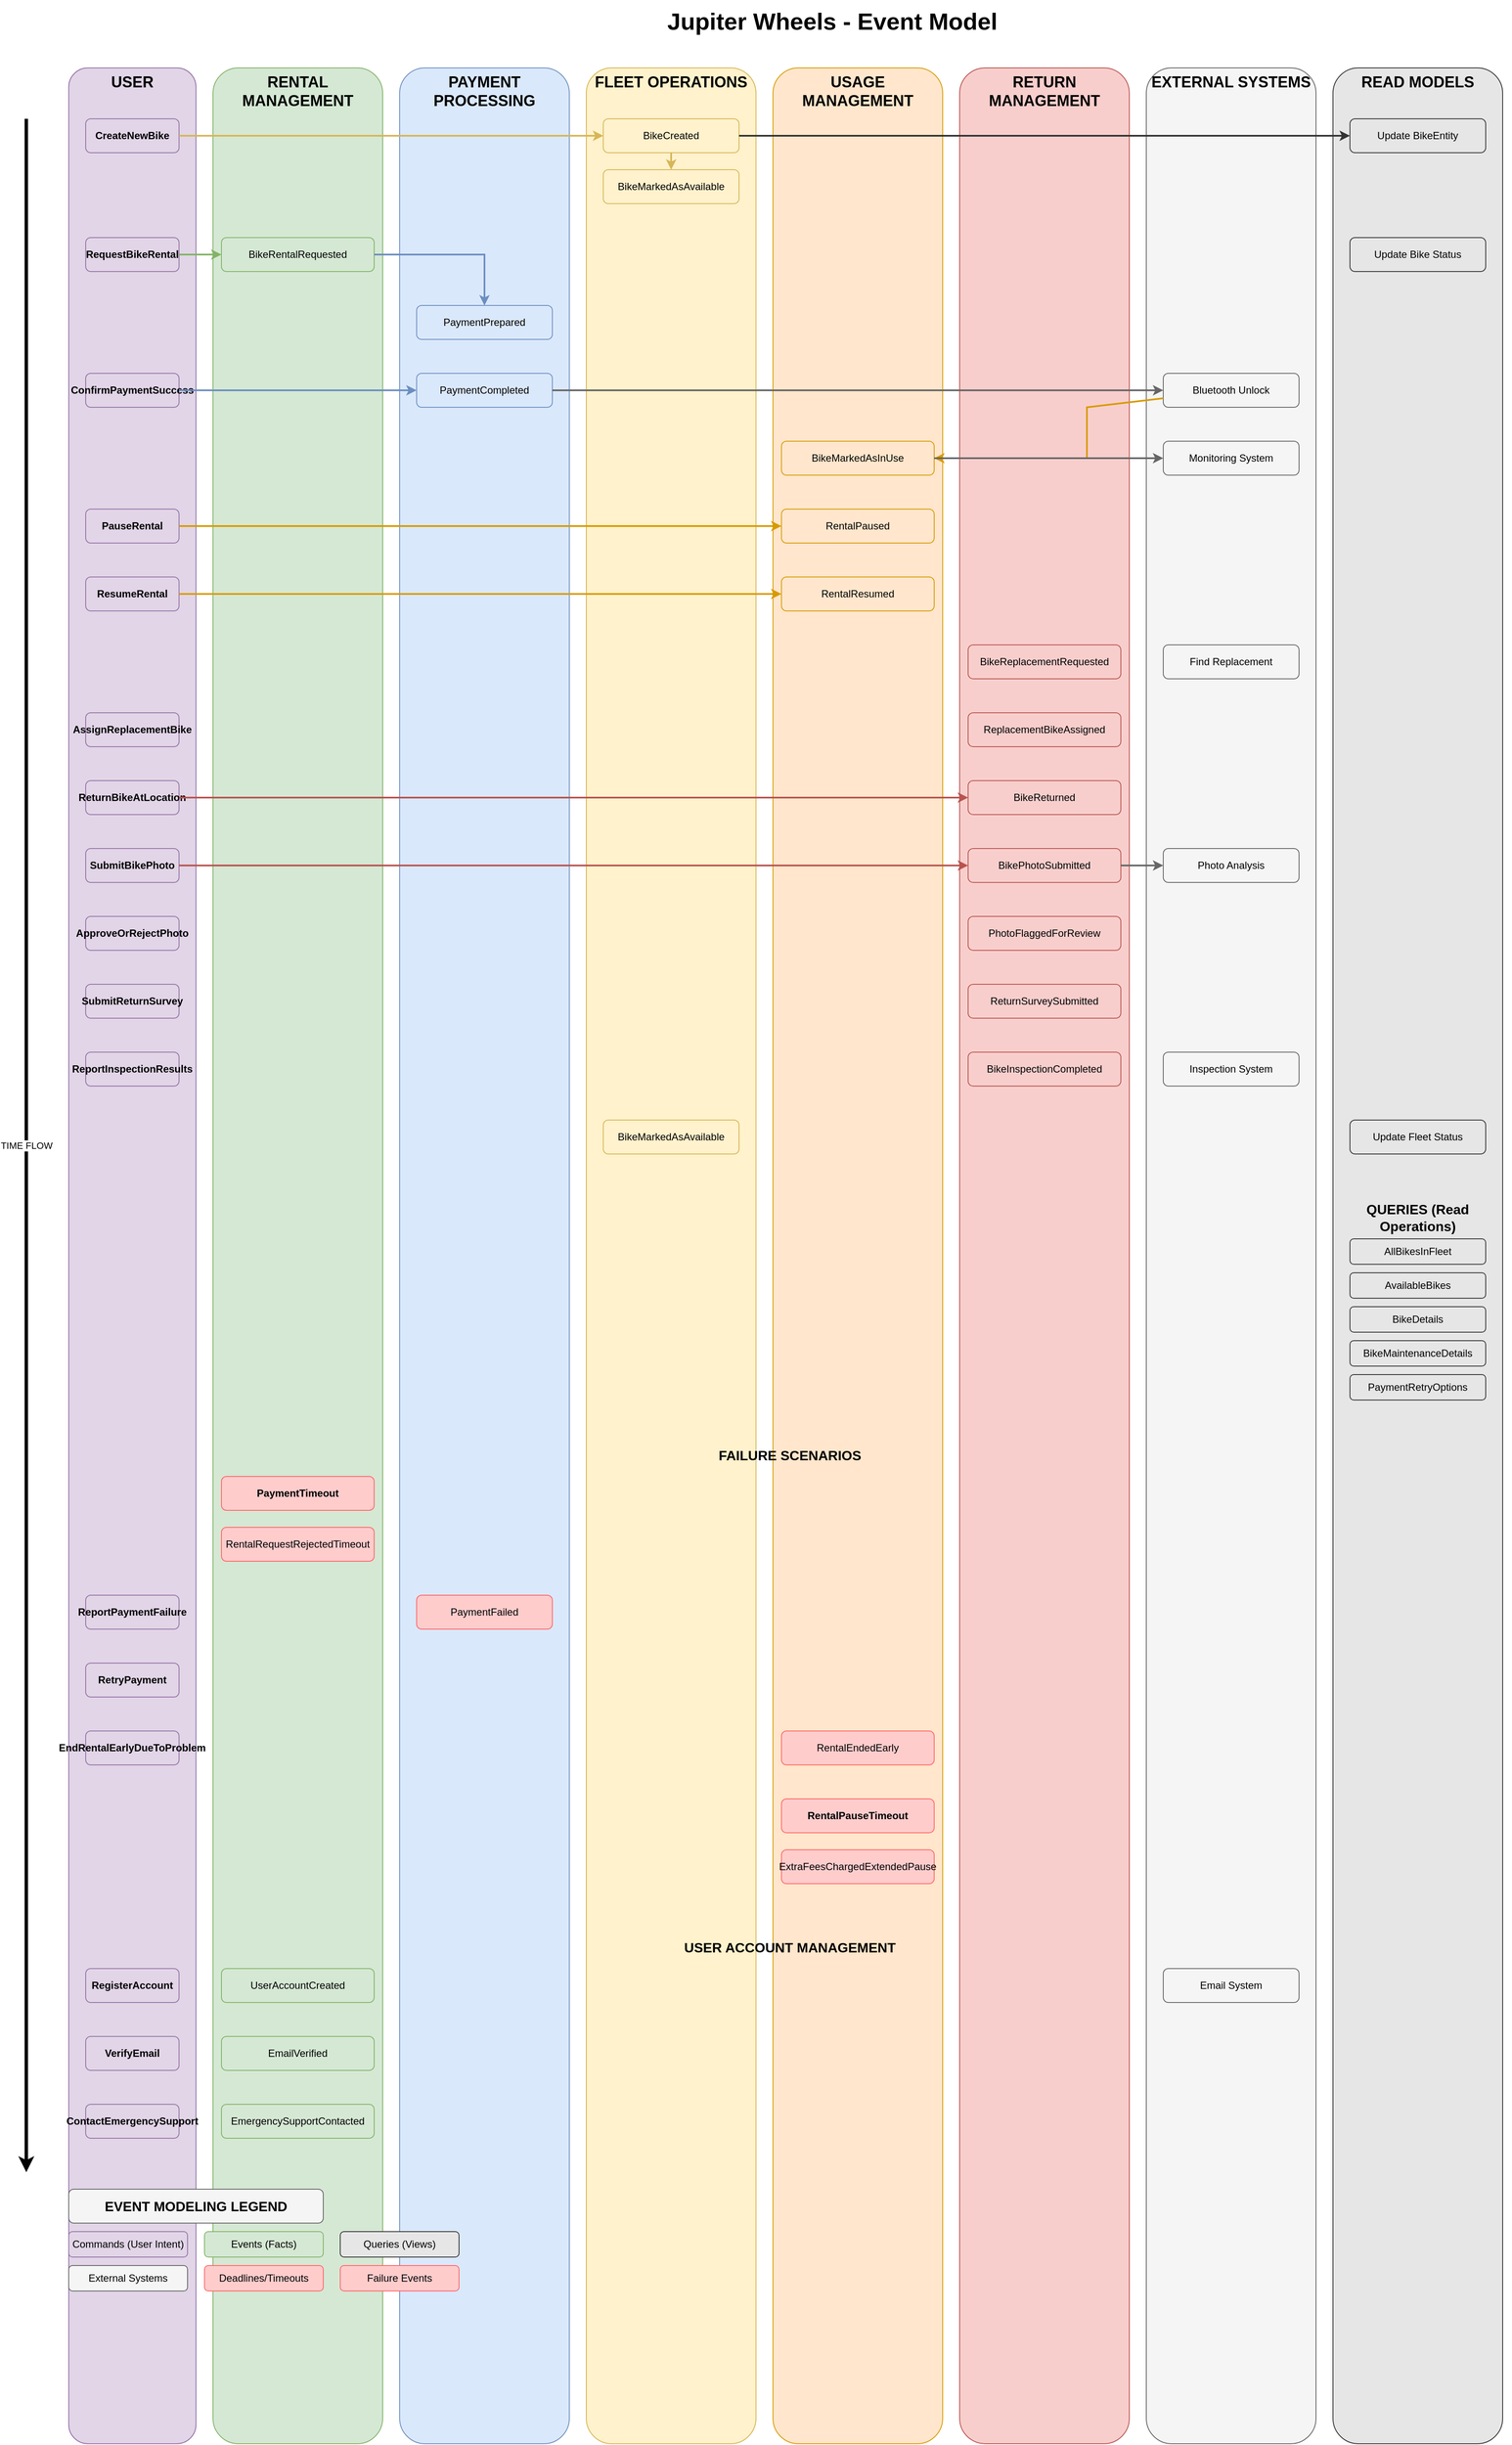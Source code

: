 <mxfile version="28.2.5">
  <diagram id="Rp6H8PYFjs6cryegcmvD" name="Page-1">
    <mxGraphModel dx="1155" dy="846" grid="1" gridSize="10" guides="1" tooltips="1" connect="1" arrows="1" fold="1" page="1" pageScale="1" pageWidth="2000" pageHeight="3000" math="0" shadow="0">
      <root>
        <mxCell id="0" />
        <mxCell id="1" parent="0" />
        <mxCell id="title" value="Jupiter Wheels - Event Model" style="text;html=1;strokeColor=none;fillColor=none;align=center;verticalAlign=middle;whiteSpace=wrap;rounded=0;fontSize=28;fontStyle=1;fontColor=#000000;" parent="1" vertex="1">
          <mxGeometry x="700" y="20" width="600" height="50" as="geometry" />
        </mxCell>
        <mxCell id="user_lane" value="USER" style="rounded=1;whiteSpace=wrap;html=1;fillColor=#e1d5e7;strokeColor=#9673a6;fontSize=18;fontStyle=1;verticalAlign=top;fontColor=#000000;" parent="1" vertex="1">
          <mxGeometry x="100" y="100" width="150" height="2800" as="geometry" />
        </mxCell>
        <mxCell id="rental_lane" value="RENTAL MANAGEMENT" style="rounded=1;whiteSpace=wrap;html=1;fillColor=#d5e8d4;strokeColor=#82b366;fontSize=18;fontStyle=1;verticalAlign=top;fontColor=#000000;" parent="1" vertex="1">
          <mxGeometry x="270" y="100" width="200" height="2800" as="geometry" />
        </mxCell>
        <mxCell id="payment_lane" value="PAYMENT PROCESSING" style="rounded=1;whiteSpace=wrap;html=1;fillColor=#dae8fc;strokeColor=#6c8ebf;fontSize=18;fontStyle=1;verticalAlign=top;fontColor=#000000;" parent="1" vertex="1">
          <mxGeometry x="490" y="100" width="200" height="2800" as="geometry" />
        </mxCell>
        <mxCell id="fleet_lane" value="FLEET OPERATIONS" style="rounded=1;whiteSpace=wrap;html=1;fillColor=#fff2cc;strokeColor=#d6b656;fontSize=18;fontStyle=1;verticalAlign=top;fontColor=#000000;" parent="1" vertex="1">
          <mxGeometry x="710" y="100" width="200" height="2800" as="geometry" />
        </mxCell>
        <mxCell id="usage_lane" value="USAGE MANAGEMENT" style="rounded=1;whiteSpace=wrap;html=1;fillColor=#ffe6cc;strokeColor=#d79b00;fontSize=18;fontStyle=1;verticalAlign=top;fontColor=#000000;" parent="1" vertex="1">
          <mxGeometry x="930" y="100" width="200" height="2800" as="geometry" />
        </mxCell>
        <mxCell id="return_lane" value="RETURN MANAGEMENT" style="rounded=1;whiteSpace=wrap;html=1;fillColor=#f8cecc;strokeColor=#b85450;fontSize=18;fontStyle=1;verticalAlign=top;fontColor=#000000;" parent="1" vertex="1">
          <mxGeometry x="1150" y="100" width="200" height="2800" as="geometry" />
        </mxCell>
        <mxCell id="external_lane" value="EXTERNAL SYSTEMS" style="rounded=1;whiteSpace=wrap;html=1;fillColor=#f5f5f5;strokeColor=#666666;fontSize=18;fontStyle=1;verticalAlign=top;fontColor=#000000;" parent="1" vertex="1">
          <mxGeometry x="1370" y="100" width="200" height="2800" as="geometry" />
        </mxCell>
        <mxCell id="views_lane" value="READ MODELS" style="rounded=1;whiteSpace=wrap;html=1;fillColor=#e6e6e6;strokeColor=#333333;fontSize=18;fontStyle=1;verticalAlign=top;fontColor=#000000;" parent="1" vertex="1">
          <mxGeometry x="1590" y="100" width="200" height="2800" as="geometry" />
        </mxCell>
        <mxCell id="cmd1" value="CreateNewBike" style="rounded=1;whiteSpace=wrap;html=1;fillColor=#e1d5e7;strokeColor=#9673a6;fontSize=12;fontStyle=1;fontColor=#000000;" parent="1" vertex="1">
          <mxGeometry x="120" y="160" width="110" height="40" as="geometry" />
        </mxCell>
        <mxCell id="event1" value="BikeCreated" style="rounded=1;whiteSpace=wrap;html=1;fillColor=#fff2cc;strokeColor=#d6b656;fontSize=12;fontColor=#000000;" parent="1" vertex="1">
          <mxGeometry x="730" y="160" width="160" height="40" as="geometry" />
        </mxCell>
        <mxCell id="event1b" value="BikeMarkedAsAvailable" style="rounded=1;whiteSpace=wrap;html=1;fillColor=#fff2cc;strokeColor=#d6b656;fontSize=12;fontColor=#000000;" parent="1" vertex="1">
          <mxGeometry x="730" y="220" width="160" height="40" as="geometry" />
        </mxCell>
        <mxCell id="view1" value="Update BikeEntity" style="rounded=1;whiteSpace=wrap;html=1;fillColor=#e6e6e6;strokeColor=#333333;fontSize=12;fontColor=#000000;" parent="1" vertex="1">
          <mxGeometry x="1610" y="160" width="160" height="40" as="geometry" />
        </mxCell>
        <mxCell id="cmd2" value="RequestBikeRental" style="rounded=1;whiteSpace=wrap;html=1;fillColor=#e1d5e7;strokeColor=#9673a6;fontSize=12;fontStyle=1;fontColor=#000000;" parent="1" vertex="1">
          <mxGeometry x="120" y="300" width="110" height="40" as="geometry" />
        </mxCell>
        <mxCell id="event2" value="BikeRentalRequested" style="rounded=1;whiteSpace=wrap;html=1;fillColor=#d5e8d4;strokeColor=#82b366;fontSize=12;fontColor=#000000;" parent="1" vertex="1">
          <mxGeometry x="280" y="300" width="180" height="40" as="geometry" />
        </mxCell>
        <mxCell id="view2" value="Update Bike Status" style="rounded=1;whiteSpace=wrap;html=1;fillColor=#e6e6e6;strokeColor=#333333;fontSize=12;fontColor=#000000;" parent="1" vertex="1">
          <mxGeometry x="1610" y="300" width="160" height="40" as="geometry" />
        </mxCell>
        <mxCell id="event3" value="PaymentPrepared" style="rounded=1;whiteSpace=wrap;html=1;fillColor=#dae8fc;strokeColor=#6c8ebf;fontSize=12;fontColor=#000000;" parent="1" vertex="1">
          <mxGeometry x="510" y="380" width="160" height="40" as="geometry" />
        </mxCell>
        <mxCell id="cmd3" value="ConfirmPaymentSuccess" style="rounded=1;whiteSpace=wrap;html=1;fillColor=#e1d5e7;strokeColor=#9673a6;fontSize=12;fontStyle=1;fontColor=#000000;" parent="1" vertex="1">
          <mxGeometry x="120" y="460" width="110" height="40" as="geometry" />
        </mxCell>
        <mxCell id="event4" value="PaymentCompleted" style="rounded=1;whiteSpace=wrap;html=1;fillColor=#dae8fc;strokeColor=#6c8ebf;fontSize=12;fontColor=#000000;" parent="1" vertex="1">
          <mxGeometry x="510" y="460" width="160" height="40" as="geometry" />
        </mxCell>
        <mxCell id="event5" value="BikeMarkedAsInUse" style="rounded=1;whiteSpace=wrap;html=1;fillColor=#ffe6cc;strokeColor=#d79b00;fontSize=12;fontColor=#000000;" parent="1" vertex="1">
          <mxGeometry x="940" y="540" width="180" height="40" as="geometry" />
        </mxCell>
        <mxCell id="external1" value="Bluetooth Unlock" style="rounded=1;whiteSpace=wrap;html=1;fillColor=#f5f5f5;strokeColor=#666666;fontSize=12;fontColor=#000000;" parent="1" vertex="1">
          <mxGeometry x="1390" y="460" width="160" height="40" as="geometry" />
        </mxCell>
        <mxCell id="external2" value="Monitoring System" style="rounded=1;whiteSpace=wrap;html=1;fillColor=#f5f5f5;strokeColor=#666666;fontSize=12;fontColor=#000000;" parent="1" vertex="1">
          <mxGeometry x="1390" y="540" width="160" height="40" as="geometry" />
        </mxCell>
        <mxCell id="cmd4" value="PauseRental" style="rounded=1;whiteSpace=wrap;html=1;fillColor=#e1d5e7;strokeColor=#9673a6;fontSize=12;fontStyle=1;fontColor=#000000;" parent="1" vertex="1">
          <mxGeometry x="120" y="620" width="110" height="40" as="geometry" />
        </mxCell>
        <mxCell id="event6" value="RentalPaused" style="rounded=1;whiteSpace=wrap;html=1;fillColor=#ffe6cc;strokeColor=#d79b00;fontSize=12;fontColor=#000000;" parent="1" vertex="1">
          <mxGeometry x="940" y="620" width="180" height="40" as="geometry" />
        </mxCell>
        <mxCell id="cmd5" value="ResumeRental" style="rounded=1;whiteSpace=wrap;html=1;fillColor=#e1d5e7;strokeColor=#9673a6;fontSize=12;fontStyle=1;fontColor=#000000;" parent="1" vertex="1">
          <mxGeometry x="120" y="700" width="110" height="40" as="geometry" />
        </mxCell>
        <mxCell id="event7" value="RentalResumed" style="rounded=1;whiteSpace=wrap;html=1;fillColor=#ffe6cc;strokeColor=#d79b00;fontSize=12;fontColor=#000000;" parent="1" vertex="1">
          <mxGeometry x="940" y="700" width="180" height="40" as="geometry" />
        </mxCell>
        <mxCell id="event8" value="BikeReplacementRequested" style="rounded=1;whiteSpace=wrap;html=1;fillColor=#f8cecc;strokeColor=#b85450;fontSize=12;fontColor=#000000;" parent="1" vertex="1">
          <mxGeometry x="1160" y="780" width="180" height="40" as="geometry" />
        </mxCell>
        <mxCell id="external3" value="Find Replacement" style="rounded=1;whiteSpace=wrap;html=1;fillColor=#f5f5f5;strokeColor=#666666;fontSize=12;fontColor=#000000;" parent="1" vertex="1">
          <mxGeometry x="1390" y="780" width="160" height="40" as="geometry" />
        </mxCell>
        <mxCell id="cmd6" value="AssignReplacementBike" style="rounded=1;whiteSpace=wrap;html=1;fillColor=#e1d5e7;strokeColor=#9673a6;fontSize=12;fontStyle=1;fontColor=#000000;" parent="1" vertex="1">
          <mxGeometry x="120" y="860" width="110" height="40" as="geometry" />
        </mxCell>
        <mxCell id="event9" value="ReplacementBikeAssigned" style="rounded=1;whiteSpace=wrap;html=1;fillColor=#f8cecc;strokeColor=#b85450;fontSize=12;fontColor=#000000;" parent="1" vertex="1">
          <mxGeometry x="1160" y="860" width="180" height="40" as="geometry" />
        </mxCell>
        <mxCell id="cmd7" value="ReturnBikeAtLocation" style="rounded=1;whiteSpace=wrap;html=1;fillColor=#e1d5e7;strokeColor=#9673a6;fontSize=12;fontStyle=1;fontColor=#000000;" parent="1" vertex="1">
          <mxGeometry x="120" y="940" width="110" height="40" as="geometry" />
        </mxCell>
        <mxCell id="event10" value="BikeReturned" style="rounded=1;whiteSpace=wrap;html=1;fillColor=#f8cecc;strokeColor=#b85450;fontSize=12;fontColor=#000000;" parent="1" vertex="1">
          <mxGeometry x="1160" y="940" width="180" height="40" as="geometry" />
        </mxCell>
        <mxCell id="cmd8" value="SubmitBikePhoto" style="rounded=1;whiteSpace=wrap;html=1;fillColor=#e1d5e7;strokeColor=#9673a6;fontSize=12;fontStyle=1;fontColor=#000000;" parent="1" vertex="1">
          <mxGeometry x="120" y="1020" width="110" height="40" as="geometry" />
        </mxCell>
        <mxCell id="event11" value="BikePhotoSubmitted" style="rounded=1;whiteSpace=wrap;html=1;fillColor=#f8cecc;strokeColor=#b85450;fontSize=12;fontColor=#000000;" parent="1" vertex="1">
          <mxGeometry x="1160" y="1020" width="180" height="40" as="geometry" />
        </mxCell>
        <mxCell id="external4" value="Photo Analysis" style="rounded=1;whiteSpace=wrap;html=1;fillColor=#f5f5f5;strokeColor=#666666;fontSize=12;fontColor=#000000;" parent="1" vertex="1">
          <mxGeometry x="1390" y="1020" width="160" height="40" as="geometry" />
        </mxCell>
        <mxCell id="cmd9" value="ApproveOrRejectPhoto" style="rounded=1;whiteSpace=wrap;html=1;fillColor=#e1d5e7;strokeColor=#9673a6;fontSize=12;fontStyle=1;fontColor=#000000;" parent="1" vertex="1">
          <mxGeometry x="120" y="1100" width="110" height="40" as="geometry" />
        </mxCell>
        <mxCell id="event12" value="PhotoFlaggedForReview" style="rounded=1;whiteSpace=wrap;html=1;fillColor=#f8cecc;strokeColor=#b85450;fontSize=12;fontColor=#000000;" parent="1" vertex="1">
          <mxGeometry x="1160" y="1100" width="180" height="40" as="geometry" />
        </mxCell>
        <mxCell id="cmd10" value="SubmitReturnSurvey" style="rounded=1;whiteSpace=wrap;html=1;fillColor=#e1d5e7;strokeColor=#9673a6;fontSize=12;fontStyle=1;fontColor=#000000;" parent="1" vertex="1">
          <mxGeometry x="120" y="1180" width="110" height="40" as="geometry" />
        </mxCell>
        <mxCell id="event13" value="ReturnSurveySubmitted" style="rounded=1;whiteSpace=wrap;html=1;fillColor=#f8cecc;strokeColor=#b85450;fontSize=12;fontColor=#000000;" parent="1" vertex="1">
          <mxGeometry x="1160" y="1180" width="180" height="40" as="geometry" />
        </mxCell>
        <mxCell id="cmd11" value="ReportInspectionResults" style="rounded=1;whiteSpace=wrap;html=1;fillColor=#e1d5e7;strokeColor=#9673a6;fontSize=12;fontStyle=1;fontColor=#000000;" parent="1" vertex="1">
          <mxGeometry x="120" y="1260" width="110" height="40" as="geometry" />
        </mxCell>
        <mxCell id="event14" value="BikeInspectionCompleted" style="rounded=1;whiteSpace=wrap;html=1;fillColor=#f8cecc;strokeColor=#b85450;fontSize=12;fontColor=#000000;" parent="1" vertex="1">
          <mxGeometry x="1160" y="1260" width="180" height="40" as="geometry" />
        </mxCell>
        <mxCell id="external5" value="Inspection System" style="rounded=1;whiteSpace=wrap;html=1;fillColor=#f5f5f5;strokeColor=#666666;fontSize=12;fontColor=#000000;" parent="1" vertex="1">
          <mxGeometry x="1390" y="1260" width="160" height="40" as="geometry" />
        </mxCell>
        <mxCell id="event15" value="BikeMarkedAsAvailable" style="rounded=1;whiteSpace=wrap;html=1;fillColor=#fff2cc;strokeColor=#d6b656;fontSize=12;fontColor=#000000;" parent="1" vertex="1">
          <mxGeometry x="730" y="1340" width="160" height="40" as="geometry" />
        </mxCell>
        <mxCell id="view3" value="Update Fleet Status" style="rounded=1;whiteSpace=wrap;html=1;fillColor=#e6e6e6;strokeColor=#333333;fontSize=12;fontColor=#000000;" parent="1" vertex="1">
          <mxGeometry x="1610" y="1340" width="160" height="40" as="geometry" />
        </mxCell>
        <mxCell id="queries_title" value="QUERIES (Read Operations)" style="text;html=1;strokeColor=none;fillColor=none;align=center;verticalAlign=middle;whiteSpace=wrap;rounded=0;fontSize=16;fontStyle=1;fontColor=#000000;" parent="1" vertex="1">
          <mxGeometry x="1590" y="1440" width="200" height="30" as="geometry" />
        </mxCell>
        <mxCell id="query1" value="AllBikesInFleet" style="rounded=1;whiteSpace=wrap;html=1;fillColor=#e6e6e6;strokeColor=#333333;fontSize=12;fontColor=#000000;" parent="1" vertex="1">
          <mxGeometry x="1610" y="1480" width="160" height="30" as="geometry" />
        </mxCell>
        <mxCell id="query2" value="AvailableBikes" style="rounded=1;whiteSpace=wrap;html=1;fillColor=#e6e6e6;strokeColor=#333333;fontSize=12;fontColor=#000000;" parent="1" vertex="1">
          <mxGeometry x="1610" y="1520" width="160" height="30" as="geometry" />
        </mxCell>
        <mxCell id="query3" value="BikeDetails" style="rounded=1;whiteSpace=wrap;html=1;fillColor=#e6e6e6;strokeColor=#333333;fontSize=12;fontColor=#000000;" parent="1" vertex="1">
          <mxGeometry x="1610" y="1560" width="160" height="30" as="geometry" />
        </mxCell>
        <mxCell id="query4" value="BikeMaintenanceDetails" style="rounded=1;whiteSpace=wrap;html=1;fillColor=#e6e6e6;strokeColor=#333333;fontSize=12;fontColor=#000000;" parent="1" vertex="1">
          <mxGeometry x="1610" y="1600" width="160" height="30" as="geometry" />
        </mxCell>
        <mxCell id="query5" value="PaymentRetryOptions" style="rounded=1;whiteSpace=wrap;html=1;fillColor=#e6e6e6;strokeColor=#333333;fontSize=12;fontColor=#000000;" parent="1" vertex="1">
          <mxGeometry x="1610" y="1640" width="160" height="30" as="geometry" />
        </mxCell>
        <mxCell id="failures_title" value="FAILURE SCENARIOS" style="text;html=1;strokeColor=none;fillColor=none;align=center;verticalAlign=middle;whiteSpace=wrap;rounded=0;fontSize=16;fontStyle=1;fontColor=#000000;" parent="1" vertex="1">
          <mxGeometry x="100" y="1720" width="1700" height="30" as="geometry" />
        </mxCell>
        <mxCell id="deadline1" value="PaymentTimeout" style="rounded=1;whiteSpace=wrap;html=1;fillColor=#ffcccc;strokeColor=#ff6666;fontSize=12;fontStyle=1;fontColor=#000000;" parent="1" vertex="1">
          <mxGeometry x="280" y="1760" width="180" height="40" as="geometry" />
        </mxCell>
        <mxCell id="event16" value="RentalRequestRejectedTimeout" style="rounded=1;whiteSpace=wrap;html=1;fillColor=#ffcccc;strokeColor=#ff6666;fontSize=12;fontColor=#000000;" parent="1" vertex="1">
          <mxGeometry x="280" y="1820" width="180" height="40" as="geometry" />
        </mxCell>
        <mxCell id="cmd12" value="ReportPaymentFailure" style="rounded=1;whiteSpace=wrap;html=1;fillColor=#e1d5e7;strokeColor=#9673a6;fontSize=12;fontStyle=1;fontColor=#000000;" parent="1" vertex="1">
          <mxGeometry x="120" y="1900" width="110" height="40" as="geometry" />
        </mxCell>
        <mxCell id="event17" value="PaymentFailed" style="rounded=1;whiteSpace=wrap;html=1;fillColor=#ffcccc;strokeColor=#ff6666;fontSize=12;fontColor=#000000;" parent="1" vertex="1">
          <mxGeometry x="510" y="1900" width="160" height="40" as="geometry" />
        </mxCell>
        <mxCell id="cmd13" value="RetryPayment" style="rounded=1;whiteSpace=wrap;html=1;fillColor=#e1d5e7;strokeColor=#9673a6;fontSize=12;fontStyle=1;fontColor=#000000;" parent="1" vertex="1">
          <mxGeometry x="120" y="1980" width="110" height="40" as="geometry" />
        </mxCell>
        <mxCell id="cmd14" value="EndRentalEarlyDueToProblem" style="rounded=1;whiteSpace=wrap;html=1;fillColor=#e1d5e7;strokeColor=#9673a6;fontSize=12;fontStyle=1;fontColor=#000000;" parent="1" vertex="1">
          <mxGeometry x="120" y="2060" width="110" height="40" as="geometry" />
        </mxCell>
        <mxCell id="event18" value="RentalEndedEarly" style="rounded=1;whiteSpace=wrap;html=1;fillColor=#ffcccc;strokeColor=#ff6666;fontSize=12;fontColor=#000000;" parent="1" vertex="1">
          <mxGeometry x="940" y="2060" width="180" height="40" as="geometry" />
        </mxCell>
        <mxCell id="deadline2" value="RentalPauseTimeout" style="rounded=1;whiteSpace=wrap;html=1;fillColor=#ffcccc;strokeColor=#ff6666;fontSize=12;fontStyle=1;fontColor=#000000;" parent="1" vertex="1">
          <mxGeometry x="940" y="2140" width="180" height="40" as="geometry" />
        </mxCell>
        <mxCell id="event19" value="ExtraFeesChargedExtendedPause" style="rounded=1;whiteSpace=wrap;html=1;fillColor=#ffcccc;strokeColor=#ff6666;fontSize=12;fontColor=#000000;" parent="1" vertex="1">
          <mxGeometry x="940" y="2200" width="180" height="40" as="geometry" />
        </mxCell>
        <mxCell id="account_title" value="USER ACCOUNT MANAGEMENT" style="text;html=1;strokeColor=none;fillColor=none;align=center;verticalAlign=middle;whiteSpace=wrap;rounded=0;fontSize=16;fontStyle=1;fontColor=#000000;" parent="1" vertex="1">
          <mxGeometry x="100" y="2300" width="1700" height="30" as="geometry" />
        </mxCell>
        <mxCell id="cmd15" value="RegisterAccount" style="rounded=1;whiteSpace=wrap;html=1;fillColor=#e1d5e7;strokeColor=#9673a6;fontSize=12;fontStyle=1;fontColor=#000000;" parent="1" vertex="1">
          <mxGeometry x="120" y="2340" width="110" height="40" as="geometry" />
        </mxCell>
        <mxCell id="event20" value="UserAccountCreated" style="rounded=1;whiteSpace=wrap;html=1;fillColor=#d5e8d4;strokeColor=#82b366;fontSize=12;fontColor=#000000;" parent="1" vertex="1">
          <mxGeometry x="280" y="2340" width="180" height="40" as="geometry" />
        </mxCell>
        <mxCell id="external6" value="Email System" style="rounded=1;whiteSpace=wrap;html=1;fillColor=#f5f5f5;strokeColor=#666666;fontSize=12;fontColor=#000000;" parent="1" vertex="1">
          <mxGeometry x="1390" y="2340" width="160" height="40" as="geometry" />
        </mxCell>
        <mxCell id="cmd16" value="VerifyEmail" style="rounded=1;whiteSpace=wrap;html=1;fillColor=#e1d5e7;strokeColor=#9673a6;fontSize=12;fontStyle=1;fontColor=#000000;" parent="1" vertex="1">
          <mxGeometry x="120" y="2420" width="110" height="40" as="geometry" />
        </mxCell>
        <mxCell id="event21" value="EmailVerified" style="rounded=1;whiteSpace=wrap;html=1;fillColor=#d5e8d4;strokeColor=#82b366;fontSize=12;fontColor=#000000;" parent="1" vertex="1">
          <mxGeometry x="280" y="2420" width="180" height="40" as="geometry" />
        </mxCell>
        <mxCell id="cmd17" value="ContactEmergencySupport" style="rounded=1;whiteSpace=wrap;html=1;fillColor=#e1d5e7;strokeColor=#9673a6;fontSize=12;fontStyle=1;fontColor=#000000;" parent="1" vertex="1">
          <mxGeometry x="120" y="2500" width="110" height="40" as="geometry" />
        </mxCell>
        <mxCell id="event22" value="EmergencySupportContacted" style="rounded=1;whiteSpace=wrap;html=1;fillColor=#d5e8d4;strokeColor=#82b366;fontSize=12;fontColor=#000000;" parent="1" vertex="1">
          <mxGeometry x="280" y="2500" width="180" height="40" as="geometry" />
        </mxCell>
        <mxCell id="flow1" value="" style="endArrow=classic;html=1;rounded=0;strokeColor=#d6b656;strokeWidth=2;fontColor=#000000;" parent="1" source="cmd1" target="event1" edge="1">
          <mxGeometry width="50" height="50" relative="1" as="geometry">
            <mxPoint x="240" y="180" as="sourcePoint" />
            <mxPoint x="720" y="180" as="targetPoint" />
          </mxGeometry>
        </mxCell>
        <mxCell id="flow2" value="" style="endArrow=classic;html=1;rounded=0;strokeColor=#d6b656;strokeWidth=2;fontColor=#000000;" parent="1" source="event1" target="event1b" edge="1">
          <mxGeometry width="50" height="50" relative="1" as="geometry">
            <mxPoint x="810" y="200" as="sourcePoint" />
            <mxPoint x="810" y="220" as="targetPoint" />
          </mxGeometry>
        </mxCell>
        <mxCell id="flow3" value="" style="endArrow=classic;html=1;rounded=0;strokeColor=#333333;strokeWidth=2;fontColor=#000000;" parent="1" source="event1" target="view1" edge="1">
          <mxGeometry width="50" height="50" relative="1" as="geometry">
            <mxPoint x="900" y="180" as="sourcePoint" />
            <mxPoint x="1600" y="180" as="targetPoint" />
          </mxGeometry>
        </mxCell>
        <mxCell id="flow4" value="" style="endArrow=classic;html=1;rounded=0;strokeColor=#82b366;strokeWidth=2;fontColor=#000000;" parent="1" source="cmd2" target="event2" edge="1">
          <mxGeometry width="50" height="50" relative="1" as="geometry">
            <mxPoint x="240" y="320" as="sourcePoint" />
            <mxPoint x="270" y="320" as="targetPoint" />
          </mxGeometry>
        </mxCell>
        <mxCell id="flow5" value="" style="endArrow=classic;html=1;rounded=0;strokeColor=#6c8ebf;strokeWidth=2;fontColor=#000000;" parent="1" source="event2" target="event3" edge="1">
          <mxGeometry width="50" height="50" relative="1" as="geometry">
            <mxPoint x="460" y="320" as="sourcePoint" />
            <mxPoint x="590" y="380" as="targetPoint" />
            <Array as="points">
              <mxPoint x="590" y="320" />
              <mxPoint x="590" y="380" />
            </Array>
          </mxGeometry>
        </mxCell>
        <mxCell id="flow6" value="" style="endArrow=classic;html=1;rounded=0;strokeColor=#6c8ebf;strokeWidth=2;fontColor=#000000;" parent="1" source="cmd3" target="event4" edge="1">
          <mxGeometry width="50" height="50" relative="1" as="geometry">
            <mxPoint x="240" y="480" as="sourcePoint" />
            <mxPoint x="500" y="480" as="targetPoint" />
          </mxGeometry>
        </mxCell>
        <mxCell id="flow7" value="" style="endArrow=classic;html=1;rounded=0;strokeColor=#666666;strokeWidth=2;fontColor=#000000;" parent="1" source="event4" target="external1" edge="1">
          <mxGeometry width="50" height="50" relative="1" as="geometry">
            <mxPoint x="680" y="480" as="sourcePoint" />
            <mxPoint x="1380" y="480" as="targetPoint" />
          </mxGeometry>
        </mxCell>
        <mxCell id="flow8" value="" style="endArrow=classic;html=1;rounded=0;strokeColor=#d79b00;strokeWidth=2;fontColor=#000000;" parent="1" source="external1" target="event5" edge="1">
          <mxGeometry width="50" height="50" relative="1" as="geometry">
            <mxPoint x="1390" y="500" as="sourcePoint" />
            <mxPoint x="1120" y="540" as="targetPoint" />
            <Array as="points">
              <mxPoint x="1300" y="500" />
              <mxPoint x="1300" y="560" />
            </Array>
          </mxGeometry>
        </mxCell>
        <mxCell id="flow9" value="" style="endArrow=classic;html=1;rounded=0;strokeColor=#666666;strokeWidth=2;fontColor=#000000;" parent="1" source="event5" target="external2" edge="1">
          <mxGeometry width="50" height="50" relative="1" as="geometry">
            <mxPoint x="1120" y="560" as="sourcePoint" />
            <mxPoint x="1380" y="560" as="targetPoint" />
          </mxGeometry>
        </mxCell>
        <mxCell id="flow10" value="" style="endArrow=classic;html=1;rounded=0;strokeColor=#d79b00;strokeWidth=2;fontColor=#000000;" parent="1" source="cmd4" target="event6" edge="1">
          <mxGeometry width="50" height="50" relative="1" as="geometry">
            <mxPoint x="240" y="640" as="sourcePoint" />
            <mxPoint x="930" y="640" as="targetPoint" />
          </mxGeometry>
        </mxCell>
        <mxCell id="flow11" value="" style="endArrow=classic;html=1;rounded=0;strokeColor=#d79b00;strokeWidth=2;fontColor=#000000;" parent="1" source="cmd5" target="event7" edge="1">
          <mxGeometry width="50" height="50" relative="1" as="geometry">
            <mxPoint x="240" y="720" as="sourcePoint" />
            <mxPoint x="930" y="720" as="targetPoint" />
          </mxGeometry>
        </mxCell>
        <mxCell id="flow12" value="" style="endArrow=classic;html=1;rounded=0;strokeColor=#b85450;strokeWidth=2;fontColor=#000000;" parent="1" source="cmd7" target="event10" edge="1">
          <mxGeometry width="50" height="50" relative="1" as="geometry">
            <mxPoint x="240" y="960" as="sourcePoint" />
            <mxPoint x="1150" y="960" as="targetPoint" />
          </mxGeometry>
        </mxCell>
        <mxCell id="flow13" value="" style="endArrow=classic;html=1;rounded=0;strokeColor=#b85450;strokeWidth=2;fontColor=#000000;" parent="1" source="cmd8" target="event11" edge="1">
          <mxGeometry width="50" height="50" relative="1" as="geometry">
            <mxPoint x="240" y="1040" as="sourcePoint" />
            <mxPoint x="1150" y="1040" as="targetPoint" />
          </mxGeometry>
        </mxCell>
        <mxCell id="flow14" value="" style="endArrow=classic;html=1;rounded=0;strokeColor=#666666;strokeWidth=2;fontColor=#000000;" parent="1" source="event11" target="external4" edge="1">
          <mxGeometry width="50" height="50" relative="1" as="geometry">
            <mxPoint x="1340" y="1040" as="sourcePoint" />
            <mxPoint x="1380" y="1040" as="targetPoint" />
          </mxGeometry>
        </mxCell>
        <mxCell id="legend_title" value="EVENT MODELING LEGEND" style="rounded=1;whiteSpace=wrap;html=1;fillColor=#f5f5f5;strokeColor=#666666;fontSize=16;fontStyle=1;fontColor=#000000;" parent="1" vertex="1">
          <mxGeometry x="100" y="2600" width="300" height="40" as="geometry" />
        </mxCell>
        <mxCell id="legend_cmd" value="Commands (User Intent)" style="rounded=1;whiteSpace=wrap;html=1;fillColor=#e1d5e7;strokeColor=#9673a6;fontSize=12;fontColor=#000000;" parent="1" vertex="1">
          <mxGeometry x="100" y="2650" width="140" height="30" as="geometry" />
        </mxCell>
        <mxCell id="legend_event" value="Events (Facts)" style="rounded=1;whiteSpace=wrap;html=1;fillColor=#d5e8d4;strokeColor=#82b366;fontSize=12;fontColor=#000000;" parent="1" vertex="1">
          <mxGeometry x="260" y="2650" width="140" height="30" as="geometry" />
        </mxCell>
        <mxCell id="legend_query" value="Queries (Views)" style="rounded=1;whiteSpace=wrap;html=1;fillColor=#e6e6e6;strokeColor=#333333;fontSize=12;fontColor=#000000;" parent="1" vertex="1">
          <mxGeometry x="420" y="2650" width="140" height="30" as="geometry" />
        </mxCell>
        <mxCell id="legend_external" value="External Systems" style="rounded=1;whiteSpace=wrap;html=1;fillColor=#f5f5f5;strokeColor=#666666;fontSize=12;fontColor=#000000;" parent="1" vertex="1">
          <mxGeometry x="100" y="2690" width="140" height="30" as="geometry" />
        </mxCell>
        <mxCell id="legend_deadline" value="Deadlines/Timeouts" style="rounded=1;whiteSpace=wrap;html=1;fillColor=#ffcccc;strokeColor=#ff6666;fontSize=12;fontColor=#000000;" parent="1" vertex="1">
          <mxGeometry x="260" y="2690" width="140" height="30" as="geometry" />
        </mxCell>
        <mxCell id="legend_failure" value="Failure Events" style="rounded=1;whiteSpace=wrap;html=1;fillColor=#ffcccc;strokeColor=#ff6666;fontSize=12;fontColor=#000000;" parent="1" vertex="1">
          <mxGeometry x="420" y="2690" width="140" height="30" as="geometry" />
        </mxCell>
        <mxCell id="time_arrow" value="TIME FLOW" style="endArrow=classic;html=1;rounded=0;strokeColor=#000000;strokeWidth=4;fontColor=#000000;" parent="1" edge="1">
          <mxGeometry width="50" height="50" relative="1" as="geometry">
            <mxPoint x="50" y="160" as="sourcePoint" />
            <mxPoint x="50" y="2580" as="targetPoint" />
          </mxGeometry>
        </mxCell>
      </root>
    </mxGraphModel>
  </diagram>
</mxfile>
